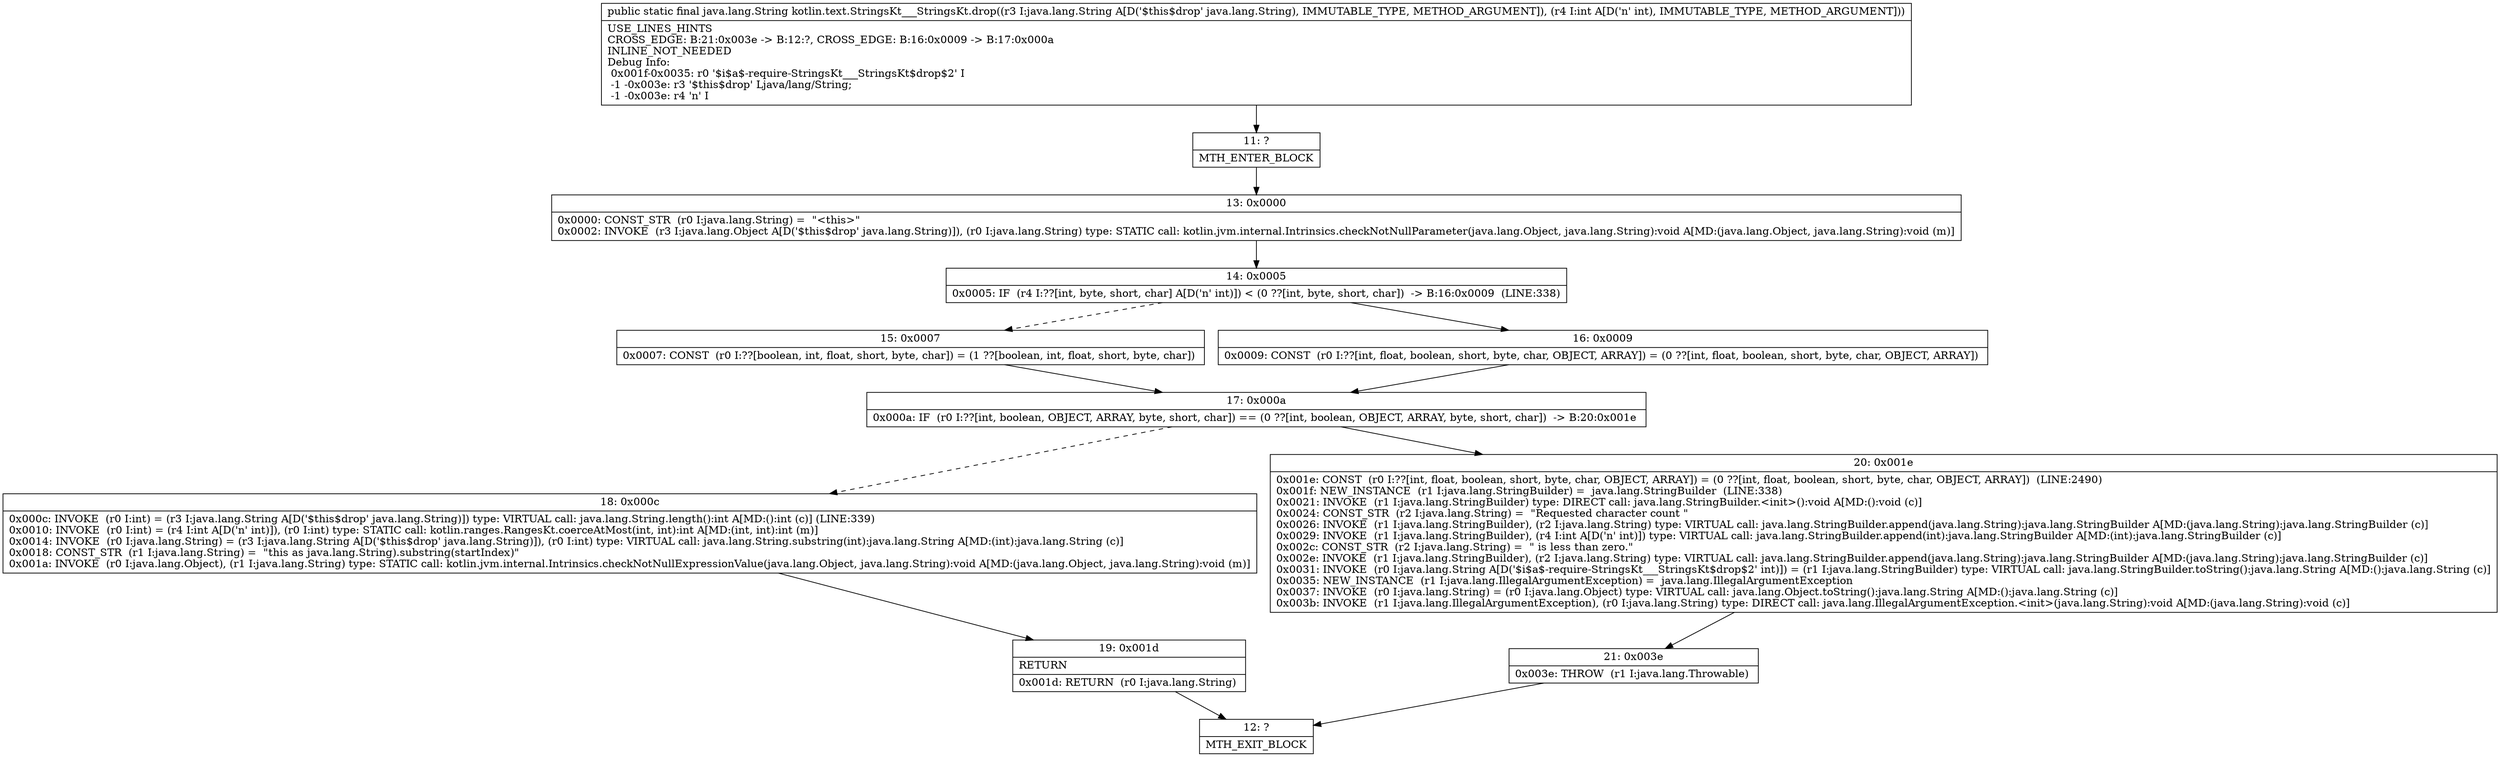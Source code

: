 digraph "CFG forkotlin.text.StringsKt___StringsKt.drop(Ljava\/lang\/String;I)Ljava\/lang\/String;" {
Node_11 [shape=record,label="{11\:\ ?|MTH_ENTER_BLOCK\l}"];
Node_13 [shape=record,label="{13\:\ 0x0000|0x0000: CONST_STR  (r0 I:java.lang.String) =  \"\<this\>\" \l0x0002: INVOKE  (r3 I:java.lang.Object A[D('$this$drop' java.lang.String)]), (r0 I:java.lang.String) type: STATIC call: kotlin.jvm.internal.Intrinsics.checkNotNullParameter(java.lang.Object, java.lang.String):void A[MD:(java.lang.Object, java.lang.String):void (m)]\l}"];
Node_14 [shape=record,label="{14\:\ 0x0005|0x0005: IF  (r4 I:??[int, byte, short, char] A[D('n' int)]) \< (0 ??[int, byte, short, char])  \-\> B:16:0x0009  (LINE:338)\l}"];
Node_15 [shape=record,label="{15\:\ 0x0007|0x0007: CONST  (r0 I:??[boolean, int, float, short, byte, char]) = (1 ??[boolean, int, float, short, byte, char]) \l}"];
Node_17 [shape=record,label="{17\:\ 0x000a|0x000a: IF  (r0 I:??[int, boolean, OBJECT, ARRAY, byte, short, char]) == (0 ??[int, boolean, OBJECT, ARRAY, byte, short, char])  \-\> B:20:0x001e \l}"];
Node_18 [shape=record,label="{18\:\ 0x000c|0x000c: INVOKE  (r0 I:int) = (r3 I:java.lang.String A[D('$this$drop' java.lang.String)]) type: VIRTUAL call: java.lang.String.length():int A[MD:():int (c)] (LINE:339)\l0x0010: INVOKE  (r0 I:int) = (r4 I:int A[D('n' int)]), (r0 I:int) type: STATIC call: kotlin.ranges.RangesKt.coerceAtMost(int, int):int A[MD:(int, int):int (m)]\l0x0014: INVOKE  (r0 I:java.lang.String) = (r3 I:java.lang.String A[D('$this$drop' java.lang.String)]), (r0 I:int) type: VIRTUAL call: java.lang.String.substring(int):java.lang.String A[MD:(int):java.lang.String (c)]\l0x0018: CONST_STR  (r1 I:java.lang.String) =  \"this as java.lang.String).substring(startIndex)\" \l0x001a: INVOKE  (r0 I:java.lang.Object), (r1 I:java.lang.String) type: STATIC call: kotlin.jvm.internal.Intrinsics.checkNotNullExpressionValue(java.lang.Object, java.lang.String):void A[MD:(java.lang.Object, java.lang.String):void (m)]\l}"];
Node_19 [shape=record,label="{19\:\ 0x001d|RETURN\l|0x001d: RETURN  (r0 I:java.lang.String) \l}"];
Node_12 [shape=record,label="{12\:\ ?|MTH_EXIT_BLOCK\l}"];
Node_20 [shape=record,label="{20\:\ 0x001e|0x001e: CONST  (r0 I:??[int, float, boolean, short, byte, char, OBJECT, ARRAY]) = (0 ??[int, float, boolean, short, byte, char, OBJECT, ARRAY])  (LINE:2490)\l0x001f: NEW_INSTANCE  (r1 I:java.lang.StringBuilder) =  java.lang.StringBuilder  (LINE:338)\l0x0021: INVOKE  (r1 I:java.lang.StringBuilder) type: DIRECT call: java.lang.StringBuilder.\<init\>():void A[MD:():void (c)]\l0x0024: CONST_STR  (r2 I:java.lang.String) =  \"Requested character count \" \l0x0026: INVOKE  (r1 I:java.lang.StringBuilder), (r2 I:java.lang.String) type: VIRTUAL call: java.lang.StringBuilder.append(java.lang.String):java.lang.StringBuilder A[MD:(java.lang.String):java.lang.StringBuilder (c)]\l0x0029: INVOKE  (r1 I:java.lang.StringBuilder), (r4 I:int A[D('n' int)]) type: VIRTUAL call: java.lang.StringBuilder.append(int):java.lang.StringBuilder A[MD:(int):java.lang.StringBuilder (c)]\l0x002c: CONST_STR  (r2 I:java.lang.String) =  \" is less than zero.\" \l0x002e: INVOKE  (r1 I:java.lang.StringBuilder), (r2 I:java.lang.String) type: VIRTUAL call: java.lang.StringBuilder.append(java.lang.String):java.lang.StringBuilder A[MD:(java.lang.String):java.lang.StringBuilder (c)]\l0x0031: INVOKE  (r0 I:java.lang.String A[D('$i$a$\-require\-StringsKt___StringsKt$drop$2' int)]) = (r1 I:java.lang.StringBuilder) type: VIRTUAL call: java.lang.StringBuilder.toString():java.lang.String A[MD:():java.lang.String (c)]\l0x0035: NEW_INSTANCE  (r1 I:java.lang.IllegalArgumentException) =  java.lang.IllegalArgumentException \l0x0037: INVOKE  (r0 I:java.lang.String) = (r0 I:java.lang.Object) type: VIRTUAL call: java.lang.Object.toString():java.lang.String A[MD:():java.lang.String (c)]\l0x003b: INVOKE  (r1 I:java.lang.IllegalArgumentException), (r0 I:java.lang.String) type: DIRECT call: java.lang.IllegalArgumentException.\<init\>(java.lang.String):void A[MD:(java.lang.String):void (c)]\l}"];
Node_21 [shape=record,label="{21\:\ 0x003e|0x003e: THROW  (r1 I:java.lang.Throwable) \l}"];
Node_16 [shape=record,label="{16\:\ 0x0009|0x0009: CONST  (r0 I:??[int, float, boolean, short, byte, char, OBJECT, ARRAY]) = (0 ??[int, float, boolean, short, byte, char, OBJECT, ARRAY]) \l}"];
MethodNode[shape=record,label="{public static final java.lang.String kotlin.text.StringsKt___StringsKt.drop((r3 I:java.lang.String A[D('$this$drop' java.lang.String), IMMUTABLE_TYPE, METHOD_ARGUMENT]), (r4 I:int A[D('n' int), IMMUTABLE_TYPE, METHOD_ARGUMENT]))  | USE_LINES_HINTS\lCROSS_EDGE: B:21:0x003e \-\> B:12:?, CROSS_EDGE: B:16:0x0009 \-\> B:17:0x000a\lINLINE_NOT_NEEDED\lDebug Info:\l  0x001f\-0x0035: r0 '$i$a$\-require\-StringsKt___StringsKt$drop$2' I\l  \-1 \-0x003e: r3 '$this$drop' Ljava\/lang\/String;\l  \-1 \-0x003e: r4 'n' I\l}"];
MethodNode -> Node_11;Node_11 -> Node_13;
Node_13 -> Node_14;
Node_14 -> Node_15[style=dashed];
Node_14 -> Node_16;
Node_15 -> Node_17;
Node_17 -> Node_18[style=dashed];
Node_17 -> Node_20;
Node_18 -> Node_19;
Node_19 -> Node_12;
Node_20 -> Node_21;
Node_21 -> Node_12;
Node_16 -> Node_17;
}

